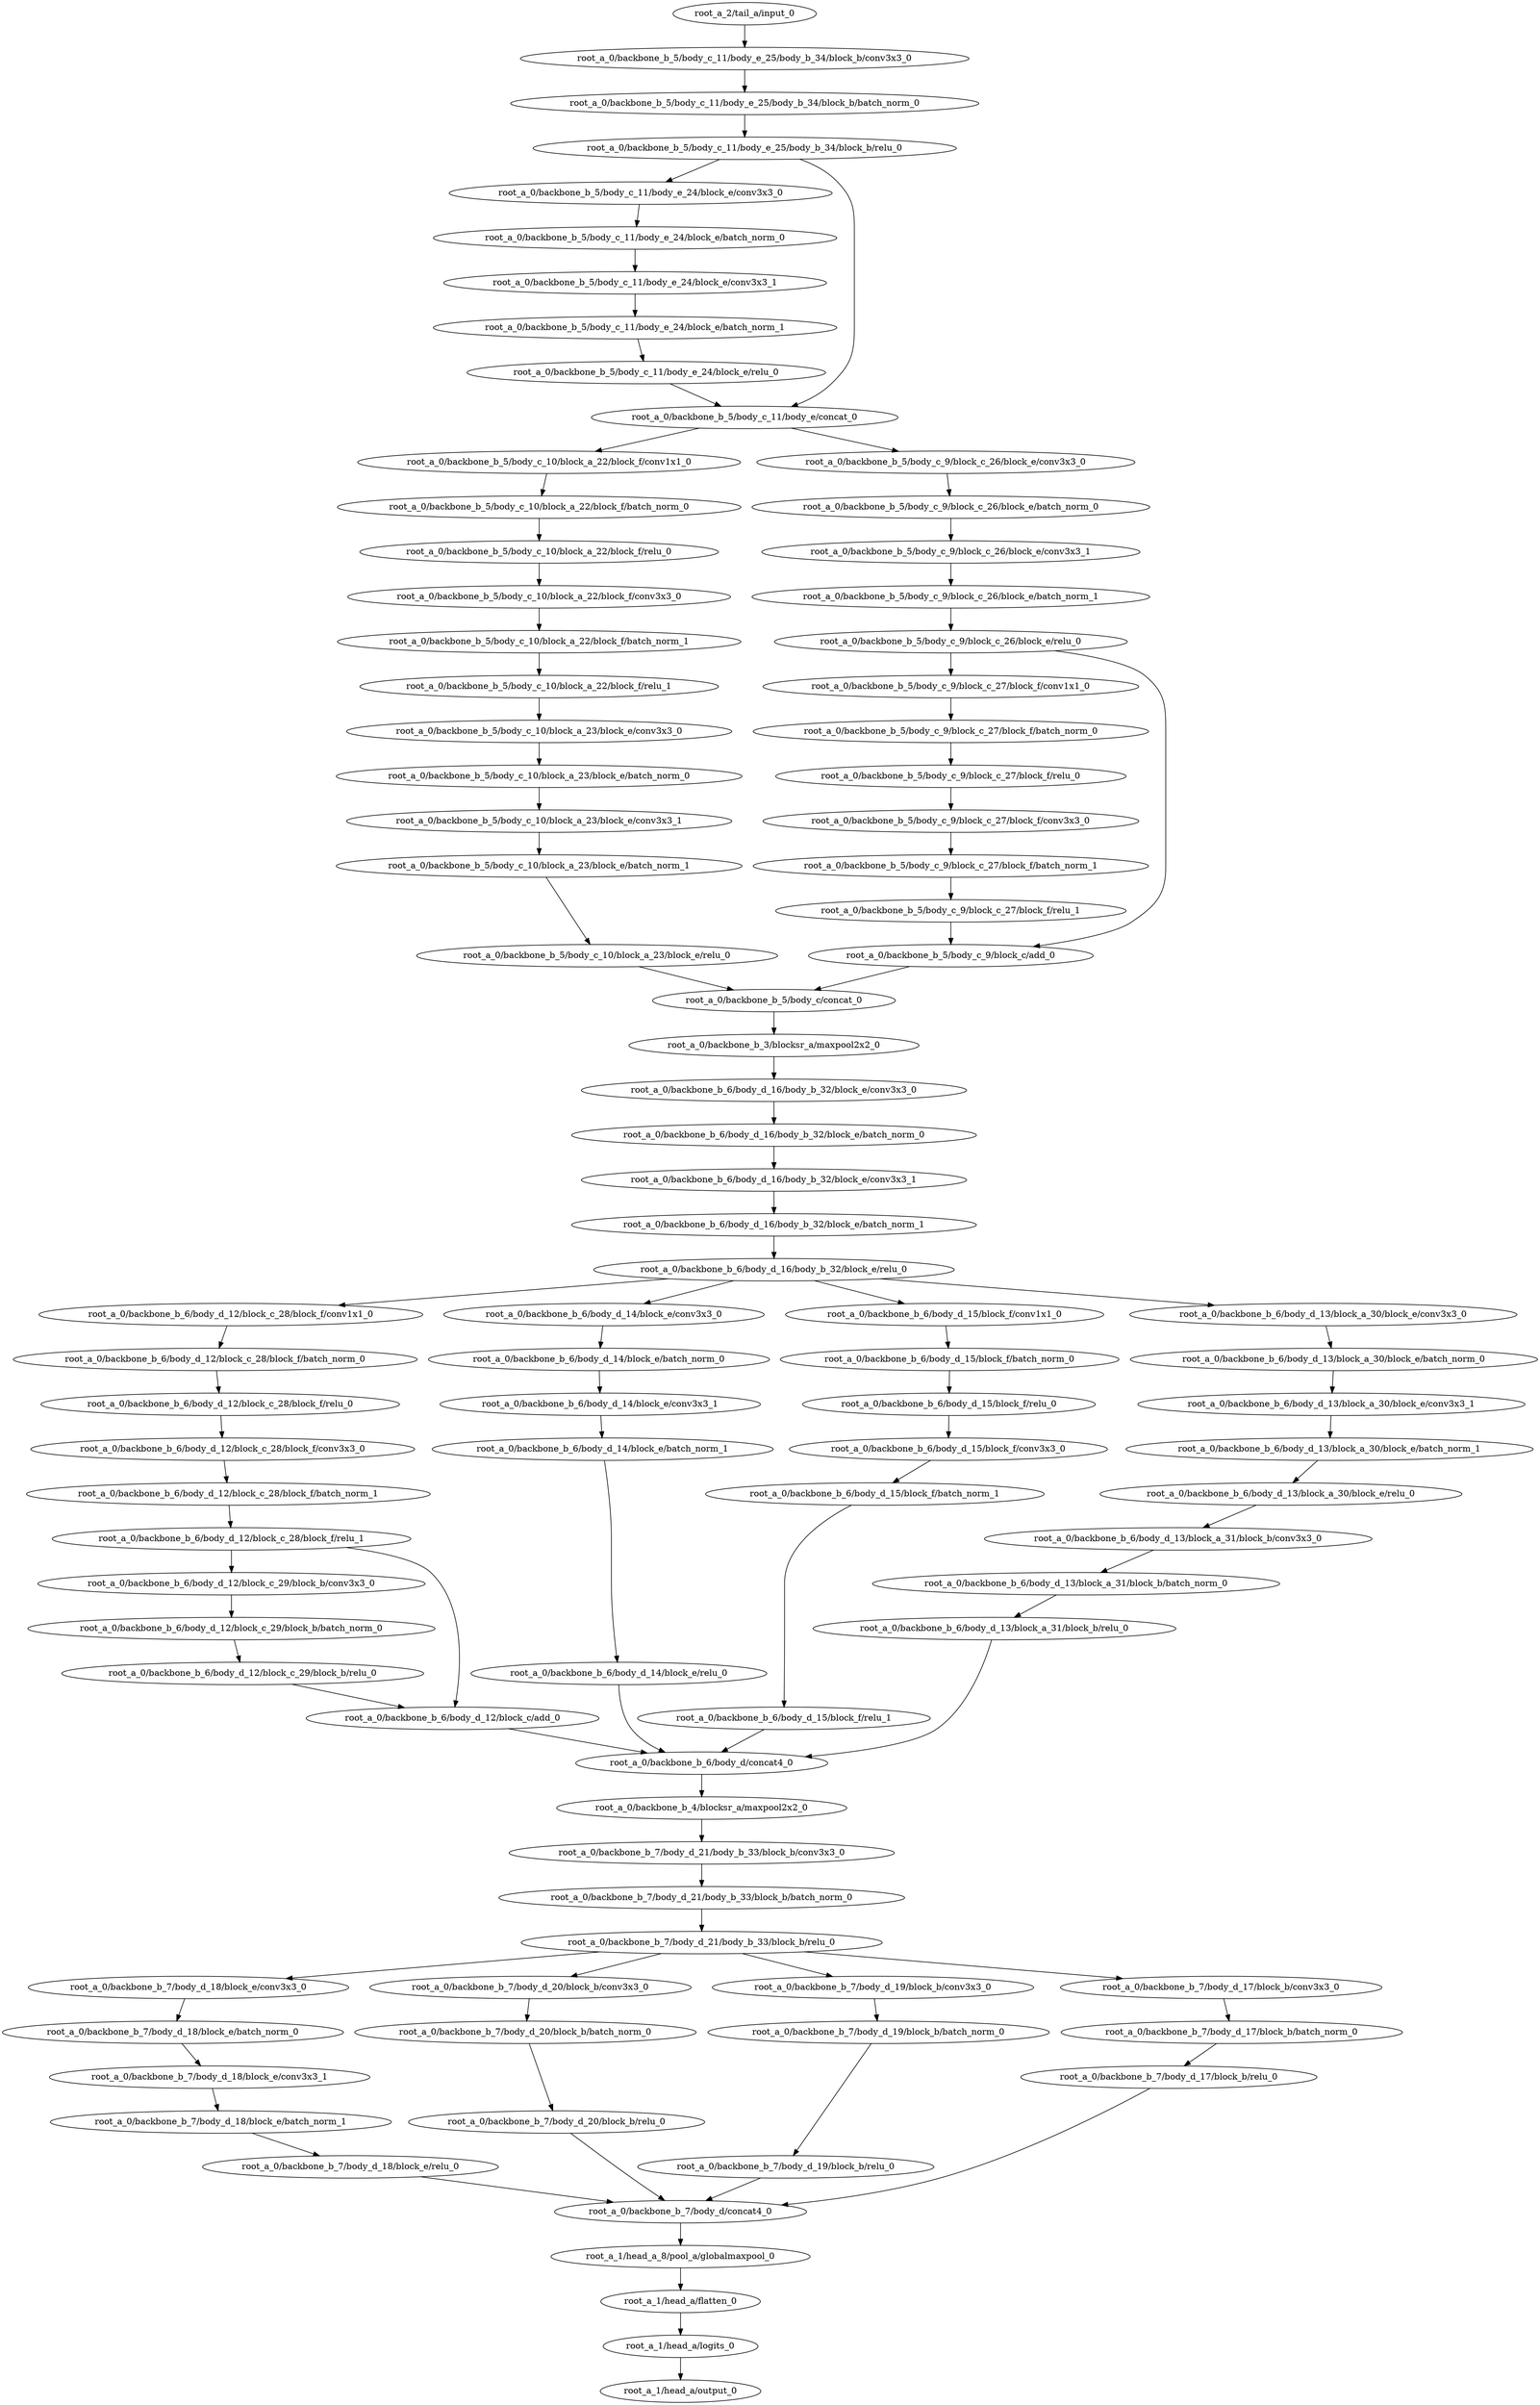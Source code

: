 digraph root_a {
	"root_a_2/tail_a/input_0"
	"root_a_0/backbone_b_5/body_c_11/body_e_25/body_b_34/block_b/conv3x3_0"
	"root_a_0/backbone_b_5/body_c_11/body_e_25/body_b_34/block_b/batch_norm_0"
	"root_a_0/backbone_b_5/body_c_11/body_e_25/body_b_34/block_b/relu_0"
	"root_a_0/backbone_b_5/body_c_11/body_e_24/block_e/conv3x3_0"
	"root_a_0/backbone_b_5/body_c_11/body_e_24/block_e/batch_norm_0"
	"root_a_0/backbone_b_5/body_c_11/body_e_24/block_e/conv3x3_1"
	"root_a_0/backbone_b_5/body_c_11/body_e_24/block_e/batch_norm_1"
	"root_a_0/backbone_b_5/body_c_11/body_e_24/block_e/relu_0"
	"root_a_0/backbone_b_5/body_c_11/body_e/concat_0"
	"root_a_0/backbone_b_5/body_c_10/block_a_22/block_f/conv1x1_0"
	"root_a_0/backbone_b_5/body_c_10/block_a_22/block_f/batch_norm_0"
	"root_a_0/backbone_b_5/body_c_10/block_a_22/block_f/relu_0"
	"root_a_0/backbone_b_5/body_c_10/block_a_22/block_f/conv3x3_0"
	"root_a_0/backbone_b_5/body_c_10/block_a_22/block_f/batch_norm_1"
	"root_a_0/backbone_b_5/body_c_10/block_a_22/block_f/relu_1"
	"root_a_0/backbone_b_5/body_c_10/block_a_23/block_e/conv3x3_0"
	"root_a_0/backbone_b_5/body_c_10/block_a_23/block_e/batch_norm_0"
	"root_a_0/backbone_b_5/body_c_10/block_a_23/block_e/conv3x3_1"
	"root_a_0/backbone_b_5/body_c_10/block_a_23/block_e/batch_norm_1"
	"root_a_0/backbone_b_5/body_c_10/block_a_23/block_e/relu_0"
	"root_a_0/backbone_b_5/body_c_9/block_c_26/block_e/conv3x3_0"
	"root_a_0/backbone_b_5/body_c_9/block_c_26/block_e/batch_norm_0"
	"root_a_0/backbone_b_5/body_c_9/block_c_26/block_e/conv3x3_1"
	"root_a_0/backbone_b_5/body_c_9/block_c_26/block_e/batch_norm_1"
	"root_a_0/backbone_b_5/body_c_9/block_c_26/block_e/relu_0"
	"root_a_0/backbone_b_5/body_c_9/block_c_27/block_f/conv1x1_0"
	"root_a_0/backbone_b_5/body_c_9/block_c_27/block_f/batch_norm_0"
	"root_a_0/backbone_b_5/body_c_9/block_c_27/block_f/relu_0"
	"root_a_0/backbone_b_5/body_c_9/block_c_27/block_f/conv3x3_0"
	"root_a_0/backbone_b_5/body_c_9/block_c_27/block_f/batch_norm_1"
	"root_a_0/backbone_b_5/body_c_9/block_c_27/block_f/relu_1"
	"root_a_0/backbone_b_5/body_c_9/block_c/add_0"
	"root_a_0/backbone_b_5/body_c/concat_0"
	"root_a_0/backbone_b_3/blocksr_a/maxpool2x2_0"
	"root_a_0/backbone_b_6/body_d_16/body_b_32/block_e/conv3x3_0"
	"root_a_0/backbone_b_6/body_d_16/body_b_32/block_e/batch_norm_0"
	"root_a_0/backbone_b_6/body_d_16/body_b_32/block_e/conv3x3_1"
	"root_a_0/backbone_b_6/body_d_16/body_b_32/block_e/batch_norm_1"
	"root_a_0/backbone_b_6/body_d_16/body_b_32/block_e/relu_0"
	"root_a_0/backbone_b_6/body_d_12/block_c_28/block_f/conv1x1_0"
	"root_a_0/backbone_b_6/body_d_12/block_c_28/block_f/batch_norm_0"
	"root_a_0/backbone_b_6/body_d_12/block_c_28/block_f/relu_0"
	"root_a_0/backbone_b_6/body_d_12/block_c_28/block_f/conv3x3_0"
	"root_a_0/backbone_b_6/body_d_12/block_c_28/block_f/batch_norm_1"
	"root_a_0/backbone_b_6/body_d_12/block_c_28/block_f/relu_1"
	"root_a_0/backbone_b_6/body_d_12/block_c_29/block_b/conv3x3_0"
	"root_a_0/backbone_b_6/body_d_12/block_c_29/block_b/batch_norm_0"
	"root_a_0/backbone_b_6/body_d_12/block_c_29/block_b/relu_0"
	"root_a_0/backbone_b_6/body_d_12/block_c/add_0"
	"root_a_0/backbone_b_6/body_d_14/block_e/conv3x3_0"
	"root_a_0/backbone_b_6/body_d_14/block_e/batch_norm_0"
	"root_a_0/backbone_b_6/body_d_14/block_e/conv3x3_1"
	"root_a_0/backbone_b_6/body_d_14/block_e/batch_norm_1"
	"root_a_0/backbone_b_6/body_d_14/block_e/relu_0"
	"root_a_0/backbone_b_6/body_d_15/block_f/conv1x1_0"
	"root_a_0/backbone_b_6/body_d_15/block_f/batch_norm_0"
	"root_a_0/backbone_b_6/body_d_15/block_f/relu_0"
	"root_a_0/backbone_b_6/body_d_15/block_f/conv3x3_0"
	"root_a_0/backbone_b_6/body_d_15/block_f/batch_norm_1"
	"root_a_0/backbone_b_6/body_d_15/block_f/relu_1"
	"root_a_0/backbone_b_6/body_d_13/block_a_30/block_e/conv3x3_0"
	"root_a_0/backbone_b_6/body_d_13/block_a_30/block_e/batch_norm_0"
	"root_a_0/backbone_b_6/body_d_13/block_a_30/block_e/conv3x3_1"
	"root_a_0/backbone_b_6/body_d_13/block_a_30/block_e/batch_norm_1"
	"root_a_0/backbone_b_6/body_d_13/block_a_30/block_e/relu_0"
	"root_a_0/backbone_b_6/body_d_13/block_a_31/block_b/conv3x3_0"
	"root_a_0/backbone_b_6/body_d_13/block_a_31/block_b/batch_norm_0"
	"root_a_0/backbone_b_6/body_d_13/block_a_31/block_b/relu_0"
	"root_a_0/backbone_b_6/body_d/concat4_0"
	"root_a_0/backbone_b_4/blocksr_a/maxpool2x2_0"
	"root_a_0/backbone_b_7/body_d_21/body_b_33/block_b/conv3x3_0"
	"root_a_0/backbone_b_7/body_d_21/body_b_33/block_b/batch_norm_0"
	"root_a_0/backbone_b_7/body_d_21/body_b_33/block_b/relu_0"
	"root_a_0/backbone_b_7/body_d_18/block_e/conv3x3_0"
	"root_a_0/backbone_b_7/body_d_18/block_e/batch_norm_0"
	"root_a_0/backbone_b_7/body_d_18/block_e/conv3x3_1"
	"root_a_0/backbone_b_7/body_d_18/block_e/batch_norm_1"
	"root_a_0/backbone_b_7/body_d_18/block_e/relu_0"
	"root_a_0/backbone_b_7/body_d_20/block_b/conv3x3_0"
	"root_a_0/backbone_b_7/body_d_20/block_b/batch_norm_0"
	"root_a_0/backbone_b_7/body_d_20/block_b/relu_0"
	"root_a_0/backbone_b_7/body_d_19/block_b/conv3x3_0"
	"root_a_0/backbone_b_7/body_d_19/block_b/batch_norm_0"
	"root_a_0/backbone_b_7/body_d_19/block_b/relu_0"
	"root_a_0/backbone_b_7/body_d_17/block_b/conv3x3_0"
	"root_a_0/backbone_b_7/body_d_17/block_b/batch_norm_0"
	"root_a_0/backbone_b_7/body_d_17/block_b/relu_0"
	"root_a_0/backbone_b_7/body_d/concat4_0"
	"root_a_1/head_a_8/pool_a/globalmaxpool_0"
	"root_a_1/head_a/flatten_0"
	"root_a_1/head_a/logits_0"
	"root_a_1/head_a/output_0"

	"root_a_2/tail_a/input_0" -> "root_a_0/backbone_b_5/body_c_11/body_e_25/body_b_34/block_b/conv3x3_0"
	"root_a_0/backbone_b_5/body_c_11/body_e_25/body_b_34/block_b/conv3x3_0" -> "root_a_0/backbone_b_5/body_c_11/body_e_25/body_b_34/block_b/batch_norm_0"
	"root_a_0/backbone_b_5/body_c_11/body_e_25/body_b_34/block_b/batch_norm_0" -> "root_a_0/backbone_b_5/body_c_11/body_e_25/body_b_34/block_b/relu_0"
	"root_a_0/backbone_b_5/body_c_11/body_e_25/body_b_34/block_b/relu_0" -> "root_a_0/backbone_b_5/body_c_11/body_e_24/block_e/conv3x3_0"
	"root_a_0/backbone_b_5/body_c_11/body_e_24/block_e/conv3x3_0" -> "root_a_0/backbone_b_5/body_c_11/body_e_24/block_e/batch_norm_0"
	"root_a_0/backbone_b_5/body_c_11/body_e_24/block_e/batch_norm_0" -> "root_a_0/backbone_b_5/body_c_11/body_e_24/block_e/conv3x3_1"
	"root_a_0/backbone_b_5/body_c_11/body_e_24/block_e/conv3x3_1" -> "root_a_0/backbone_b_5/body_c_11/body_e_24/block_e/batch_norm_1"
	"root_a_0/backbone_b_5/body_c_11/body_e_24/block_e/batch_norm_1" -> "root_a_0/backbone_b_5/body_c_11/body_e_24/block_e/relu_0"
	"root_a_0/backbone_b_5/body_c_11/body_e_24/block_e/relu_0" -> "root_a_0/backbone_b_5/body_c_11/body_e/concat_0"
	"root_a_0/backbone_b_5/body_c_11/body_e_25/body_b_34/block_b/relu_0" -> "root_a_0/backbone_b_5/body_c_11/body_e/concat_0"
	"root_a_0/backbone_b_5/body_c_11/body_e/concat_0" -> "root_a_0/backbone_b_5/body_c_10/block_a_22/block_f/conv1x1_0"
	"root_a_0/backbone_b_5/body_c_10/block_a_22/block_f/conv1x1_0" -> "root_a_0/backbone_b_5/body_c_10/block_a_22/block_f/batch_norm_0"
	"root_a_0/backbone_b_5/body_c_10/block_a_22/block_f/batch_norm_0" -> "root_a_0/backbone_b_5/body_c_10/block_a_22/block_f/relu_0"
	"root_a_0/backbone_b_5/body_c_10/block_a_22/block_f/relu_0" -> "root_a_0/backbone_b_5/body_c_10/block_a_22/block_f/conv3x3_0"
	"root_a_0/backbone_b_5/body_c_10/block_a_22/block_f/conv3x3_0" -> "root_a_0/backbone_b_5/body_c_10/block_a_22/block_f/batch_norm_1"
	"root_a_0/backbone_b_5/body_c_10/block_a_22/block_f/batch_norm_1" -> "root_a_0/backbone_b_5/body_c_10/block_a_22/block_f/relu_1"
	"root_a_0/backbone_b_5/body_c_10/block_a_22/block_f/relu_1" -> "root_a_0/backbone_b_5/body_c_10/block_a_23/block_e/conv3x3_0"
	"root_a_0/backbone_b_5/body_c_10/block_a_23/block_e/conv3x3_0" -> "root_a_0/backbone_b_5/body_c_10/block_a_23/block_e/batch_norm_0"
	"root_a_0/backbone_b_5/body_c_10/block_a_23/block_e/batch_norm_0" -> "root_a_0/backbone_b_5/body_c_10/block_a_23/block_e/conv3x3_1"
	"root_a_0/backbone_b_5/body_c_10/block_a_23/block_e/conv3x3_1" -> "root_a_0/backbone_b_5/body_c_10/block_a_23/block_e/batch_norm_1"
	"root_a_0/backbone_b_5/body_c_10/block_a_23/block_e/batch_norm_1" -> "root_a_0/backbone_b_5/body_c_10/block_a_23/block_e/relu_0"
	"root_a_0/backbone_b_5/body_c_11/body_e/concat_0" -> "root_a_0/backbone_b_5/body_c_9/block_c_26/block_e/conv3x3_0"
	"root_a_0/backbone_b_5/body_c_9/block_c_26/block_e/conv3x3_0" -> "root_a_0/backbone_b_5/body_c_9/block_c_26/block_e/batch_norm_0"
	"root_a_0/backbone_b_5/body_c_9/block_c_26/block_e/batch_norm_0" -> "root_a_0/backbone_b_5/body_c_9/block_c_26/block_e/conv3x3_1"
	"root_a_0/backbone_b_5/body_c_9/block_c_26/block_e/conv3x3_1" -> "root_a_0/backbone_b_5/body_c_9/block_c_26/block_e/batch_norm_1"
	"root_a_0/backbone_b_5/body_c_9/block_c_26/block_e/batch_norm_1" -> "root_a_0/backbone_b_5/body_c_9/block_c_26/block_e/relu_0"
	"root_a_0/backbone_b_5/body_c_9/block_c_26/block_e/relu_0" -> "root_a_0/backbone_b_5/body_c_9/block_c_27/block_f/conv1x1_0"
	"root_a_0/backbone_b_5/body_c_9/block_c_27/block_f/conv1x1_0" -> "root_a_0/backbone_b_5/body_c_9/block_c_27/block_f/batch_norm_0"
	"root_a_0/backbone_b_5/body_c_9/block_c_27/block_f/batch_norm_0" -> "root_a_0/backbone_b_5/body_c_9/block_c_27/block_f/relu_0"
	"root_a_0/backbone_b_5/body_c_9/block_c_27/block_f/relu_0" -> "root_a_0/backbone_b_5/body_c_9/block_c_27/block_f/conv3x3_0"
	"root_a_0/backbone_b_5/body_c_9/block_c_27/block_f/conv3x3_0" -> "root_a_0/backbone_b_5/body_c_9/block_c_27/block_f/batch_norm_1"
	"root_a_0/backbone_b_5/body_c_9/block_c_27/block_f/batch_norm_1" -> "root_a_0/backbone_b_5/body_c_9/block_c_27/block_f/relu_1"
	"root_a_0/backbone_b_5/body_c_9/block_c_27/block_f/relu_1" -> "root_a_0/backbone_b_5/body_c_9/block_c/add_0"
	"root_a_0/backbone_b_5/body_c_9/block_c_26/block_e/relu_0" -> "root_a_0/backbone_b_5/body_c_9/block_c/add_0"
	"root_a_0/backbone_b_5/body_c_10/block_a_23/block_e/relu_0" -> "root_a_0/backbone_b_5/body_c/concat_0"
	"root_a_0/backbone_b_5/body_c_9/block_c/add_0" -> "root_a_0/backbone_b_5/body_c/concat_0"
	"root_a_0/backbone_b_5/body_c/concat_0" -> "root_a_0/backbone_b_3/blocksr_a/maxpool2x2_0"
	"root_a_0/backbone_b_3/blocksr_a/maxpool2x2_0" -> "root_a_0/backbone_b_6/body_d_16/body_b_32/block_e/conv3x3_0"
	"root_a_0/backbone_b_6/body_d_16/body_b_32/block_e/conv3x3_0" -> "root_a_0/backbone_b_6/body_d_16/body_b_32/block_e/batch_norm_0"
	"root_a_0/backbone_b_6/body_d_16/body_b_32/block_e/batch_norm_0" -> "root_a_0/backbone_b_6/body_d_16/body_b_32/block_e/conv3x3_1"
	"root_a_0/backbone_b_6/body_d_16/body_b_32/block_e/conv3x3_1" -> "root_a_0/backbone_b_6/body_d_16/body_b_32/block_e/batch_norm_1"
	"root_a_0/backbone_b_6/body_d_16/body_b_32/block_e/batch_norm_1" -> "root_a_0/backbone_b_6/body_d_16/body_b_32/block_e/relu_0"
	"root_a_0/backbone_b_6/body_d_16/body_b_32/block_e/relu_0" -> "root_a_0/backbone_b_6/body_d_12/block_c_28/block_f/conv1x1_0"
	"root_a_0/backbone_b_6/body_d_12/block_c_28/block_f/conv1x1_0" -> "root_a_0/backbone_b_6/body_d_12/block_c_28/block_f/batch_norm_0"
	"root_a_0/backbone_b_6/body_d_12/block_c_28/block_f/batch_norm_0" -> "root_a_0/backbone_b_6/body_d_12/block_c_28/block_f/relu_0"
	"root_a_0/backbone_b_6/body_d_12/block_c_28/block_f/relu_0" -> "root_a_0/backbone_b_6/body_d_12/block_c_28/block_f/conv3x3_0"
	"root_a_0/backbone_b_6/body_d_12/block_c_28/block_f/conv3x3_0" -> "root_a_0/backbone_b_6/body_d_12/block_c_28/block_f/batch_norm_1"
	"root_a_0/backbone_b_6/body_d_12/block_c_28/block_f/batch_norm_1" -> "root_a_0/backbone_b_6/body_d_12/block_c_28/block_f/relu_1"
	"root_a_0/backbone_b_6/body_d_12/block_c_28/block_f/relu_1" -> "root_a_0/backbone_b_6/body_d_12/block_c_29/block_b/conv3x3_0"
	"root_a_0/backbone_b_6/body_d_12/block_c_29/block_b/conv3x3_0" -> "root_a_0/backbone_b_6/body_d_12/block_c_29/block_b/batch_norm_0"
	"root_a_0/backbone_b_6/body_d_12/block_c_29/block_b/batch_norm_0" -> "root_a_0/backbone_b_6/body_d_12/block_c_29/block_b/relu_0"
	"root_a_0/backbone_b_6/body_d_12/block_c_28/block_f/relu_1" -> "root_a_0/backbone_b_6/body_d_12/block_c/add_0"
	"root_a_0/backbone_b_6/body_d_12/block_c_29/block_b/relu_0" -> "root_a_0/backbone_b_6/body_d_12/block_c/add_0"
	"root_a_0/backbone_b_6/body_d_16/body_b_32/block_e/relu_0" -> "root_a_0/backbone_b_6/body_d_14/block_e/conv3x3_0"
	"root_a_0/backbone_b_6/body_d_14/block_e/conv3x3_0" -> "root_a_0/backbone_b_6/body_d_14/block_e/batch_norm_0"
	"root_a_0/backbone_b_6/body_d_14/block_e/batch_norm_0" -> "root_a_0/backbone_b_6/body_d_14/block_e/conv3x3_1"
	"root_a_0/backbone_b_6/body_d_14/block_e/conv3x3_1" -> "root_a_0/backbone_b_6/body_d_14/block_e/batch_norm_1"
	"root_a_0/backbone_b_6/body_d_14/block_e/batch_norm_1" -> "root_a_0/backbone_b_6/body_d_14/block_e/relu_0"
	"root_a_0/backbone_b_6/body_d_16/body_b_32/block_e/relu_0" -> "root_a_0/backbone_b_6/body_d_15/block_f/conv1x1_0"
	"root_a_0/backbone_b_6/body_d_15/block_f/conv1x1_0" -> "root_a_0/backbone_b_6/body_d_15/block_f/batch_norm_0"
	"root_a_0/backbone_b_6/body_d_15/block_f/batch_norm_0" -> "root_a_0/backbone_b_6/body_d_15/block_f/relu_0"
	"root_a_0/backbone_b_6/body_d_15/block_f/relu_0" -> "root_a_0/backbone_b_6/body_d_15/block_f/conv3x3_0"
	"root_a_0/backbone_b_6/body_d_15/block_f/conv3x3_0" -> "root_a_0/backbone_b_6/body_d_15/block_f/batch_norm_1"
	"root_a_0/backbone_b_6/body_d_15/block_f/batch_norm_1" -> "root_a_0/backbone_b_6/body_d_15/block_f/relu_1"
	"root_a_0/backbone_b_6/body_d_16/body_b_32/block_e/relu_0" -> "root_a_0/backbone_b_6/body_d_13/block_a_30/block_e/conv3x3_0"
	"root_a_0/backbone_b_6/body_d_13/block_a_30/block_e/conv3x3_0" -> "root_a_0/backbone_b_6/body_d_13/block_a_30/block_e/batch_norm_0"
	"root_a_0/backbone_b_6/body_d_13/block_a_30/block_e/batch_norm_0" -> "root_a_0/backbone_b_6/body_d_13/block_a_30/block_e/conv3x3_1"
	"root_a_0/backbone_b_6/body_d_13/block_a_30/block_e/conv3x3_1" -> "root_a_0/backbone_b_6/body_d_13/block_a_30/block_e/batch_norm_1"
	"root_a_0/backbone_b_6/body_d_13/block_a_30/block_e/batch_norm_1" -> "root_a_0/backbone_b_6/body_d_13/block_a_30/block_e/relu_0"
	"root_a_0/backbone_b_6/body_d_13/block_a_30/block_e/relu_0" -> "root_a_0/backbone_b_6/body_d_13/block_a_31/block_b/conv3x3_0"
	"root_a_0/backbone_b_6/body_d_13/block_a_31/block_b/conv3x3_0" -> "root_a_0/backbone_b_6/body_d_13/block_a_31/block_b/batch_norm_0"
	"root_a_0/backbone_b_6/body_d_13/block_a_31/block_b/batch_norm_0" -> "root_a_0/backbone_b_6/body_d_13/block_a_31/block_b/relu_0"
	"root_a_0/backbone_b_6/body_d_12/block_c/add_0" -> "root_a_0/backbone_b_6/body_d/concat4_0"
	"root_a_0/backbone_b_6/body_d_14/block_e/relu_0" -> "root_a_0/backbone_b_6/body_d/concat4_0"
	"root_a_0/backbone_b_6/body_d_15/block_f/relu_1" -> "root_a_0/backbone_b_6/body_d/concat4_0"
	"root_a_0/backbone_b_6/body_d_13/block_a_31/block_b/relu_0" -> "root_a_0/backbone_b_6/body_d/concat4_0"
	"root_a_0/backbone_b_6/body_d/concat4_0" -> "root_a_0/backbone_b_4/blocksr_a/maxpool2x2_0"
	"root_a_0/backbone_b_4/blocksr_a/maxpool2x2_0" -> "root_a_0/backbone_b_7/body_d_21/body_b_33/block_b/conv3x3_0"
	"root_a_0/backbone_b_7/body_d_21/body_b_33/block_b/conv3x3_0" -> "root_a_0/backbone_b_7/body_d_21/body_b_33/block_b/batch_norm_0"
	"root_a_0/backbone_b_7/body_d_21/body_b_33/block_b/batch_norm_0" -> "root_a_0/backbone_b_7/body_d_21/body_b_33/block_b/relu_0"
	"root_a_0/backbone_b_7/body_d_21/body_b_33/block_b/relu_0" -> "root_a_0/backbone_b_7/body_d_18/block_e/conv3x3_0"
	"root_a_0/backbone_b_7/body_d_18/block_e/conv3x3_0" -> "root_a_0/backbone_b_7/body_d_18/block_e/batch_norm_0"
	"root_a_0/backbone_b_7/body_d_18/block_e/batch_norm_0" -> "root_a_0/backbone_b_7/body_d_18/block_e/conv3x3_1"
	"root_a_0/backbone_b_7/body_d_18/block_e/conv3x3_1" -> "root_a_0/backbone_b_7/body_d_18/block_e/batch_norm_1"
	"root_a_0/backbone_b_7/body_d_18/block_e/batch_norm_1" -> "root_a_0/backbone_b_7/body_d_18/block_e/relu_0"
	"root_a_0/backbone_b_7/body_d_21/body_b_33/block_b/relu_0" -> "root_a_0/backbone_b_7/body_d_20/block_b/conv3x3_0"
	"root_a_0/backbone_b_7/body_d_20/block_b/conv3x3_0" -> "root_a_0/backbone_b_7/body_d_20/block_b/batch_norm_0"
	"root_a_0/backbone_b_7/body_d_20/block_b/batch_norm_0" -> "root_a_0/backbone_b_7/body_d_20/block_b/relu_0"
	"root_a_0/backbone_b_7/body_d_21/body_b_33/block_b/relu_0" -> "root_a_0/backbone_b_7/body_d_19/block_b/conv3x3_0"
	"root_a_0/backbone_b_7/body_d_19/block_b/conv3x3_0" -> "root_a_0/backbone_b_7/body_d_19/block_b/batch_norm_0"
	"root_a_0/backbone_b_7/body_d_19/block_b/batch_norm_0" -> "root_a_0/backbone_b_7/body_d_19/block_b/relu_0"
	"root_a_0/backbone_b_7/body_d_21/body_b_33/block_b/relu_0" -> "root_a_0/backbone_b_7/body_d_17/block_b/conv3x3_0"
	"root_a_0/backbone_b_7/body_d_17/block_b/conv3x3_0" -> "root_a_0/backbone_b_7/body_d_17/block_b/batch_norm_0"
	"root_a_0/backbone_b_7/body_d_17/block_b/batch_norm_0" -> "root_a_0/backbone_b_7/body_d_17/block_b/relu_0"
	"root_a_0/backbone_b_7/body_d_18/block_e/relu_0" -> "root_a_0/backbone_b_7/body_d/concat4_0"
	"root_a_0/backbone_b_7/body_d_20/block_b/relu_0" -> "root_a_0/backbone_b_7/body_d/concat4_0"
	"root_a_0/backbone_b_7/body_d_19/block_b/relu_0" -> "root_a_0/backbone_b_7/body_d/concat4_0"
	"root_a_0/backbone_b_7/body_d_17/block_b/relu_0" -> "root_a_0/backbone_b_7/body_d/concat4_0"
	"root_a_0/backbone_b_7/body_d/concat4_0" -> "root_a_1/head_a_8/pool_a/globalmaxpool_0"
	"root_a_1/head_a_8/pool_a/globalmaxpool_0" -> "root_a_1/head_a/flatten_0"
	"root_a_1/head_a/flatten_0" -> "root_a_1/head_a/logits_0"
	"root_a_1/head_a/logits_0" -> "root_a_1/head_a/output_0"

}